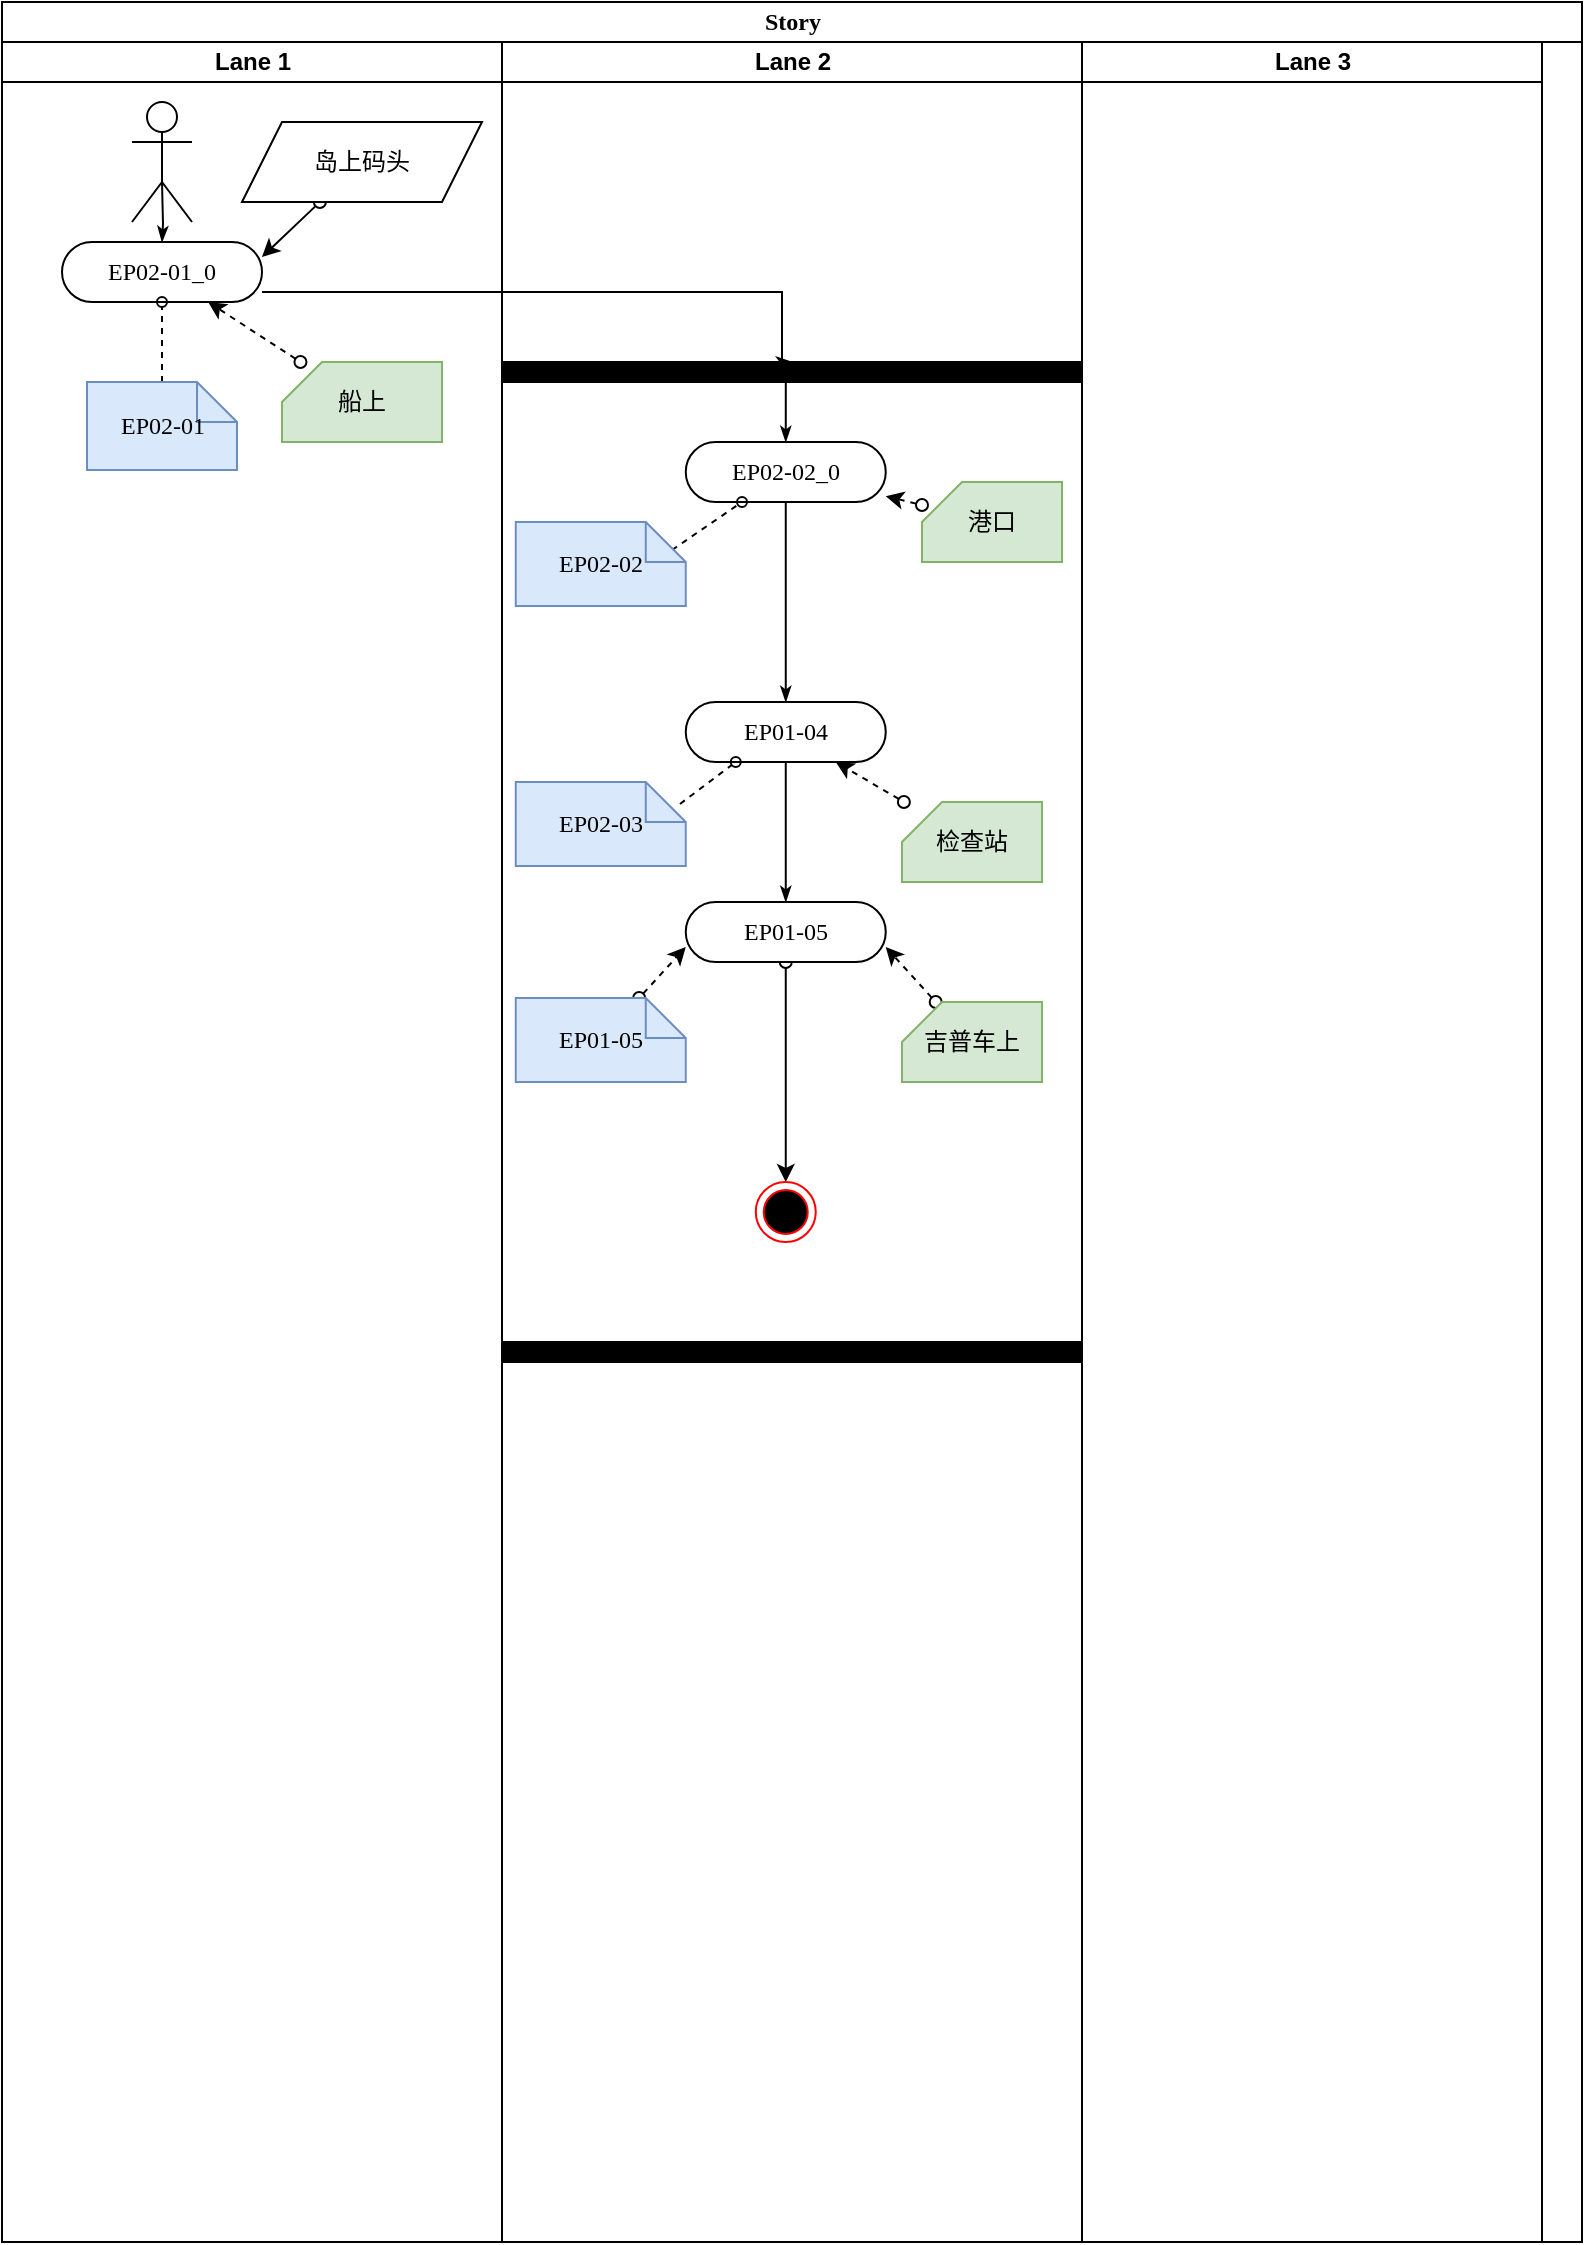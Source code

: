 <mxfile version="14.4.3" type="github">
  <diagram id="XIK9H97A5gseS5-NOI1o" name="Page-1">
    <mxGraphModel dx="1038" dy="1717" grid="1" gridSize="10" guides="1" tooltips="1" connect="1" arrows="1" fold="1" page="1" pageScale="1" pageWidth="827" pageHeight="1169" math="0" shadow="0">
      <root>
        <mxCell id="0" />
        <mxCell id="1" parent="0" />
        <mxCell id="5zJiyV36zIbj9Qw8zsY4-2" value="Story" style="swimlane;html=1;childLayout=stackLayout;startSize=20;rounded=0;shadow=0;comic=0;labelBackgroundColor=none;strokeWidth=1;fontFamily=Verdana;fontSize=12;align=center;" vertex="1" parent="1">
          <mxGeometry x="30" y="-1080" width="790" height="1120" as="geometry" />
        </mxCell>
        <mxCell id="5zJiyV36zIbj9Qw8zsY4-3" value="Lane 1" style="swimlane;html=1;startSize=20;" vertex="1" parent="5zJiyV36zIbj9Qw8zsY4-2">
          <mxGeometry y="20" width="250" height="1100" as="geometry" />
        </mxCell>
        <mxCell id="5zJiyV36zIbj9Qw8zsY4-4" value="EP02-01_0" style="rounded=1;whiteSpace=wrap;html=1;shadow=0;comic=0;labelBackgroundColor=none;strokeWidth=1;fontFamily=Verdana;fontSize=12;align=center;arcSize=50;" vertex="1" parent="5zJiyV36zIbj9Qw8zsY4-3">
          <mxGeometry x="30" y="100" width="100" height="30" as="geometry" />
        </mxCell>
        <mxCell id="5zJiyV36zIbj9Qw8zsY4-5" style="edgeStyle=none;rounded=0;html=1;dashed=1;labelBackgroundColor=none;startArrow=none;startFill=0;startSize=5;endArrow=oval;endFill=0;endSize=5;jettySize=auto;orthogonalLoop=1;strokeWidth=1;fontFamily=Verdana;fontSize=12;entryX=0.5;entryY=1;entryDx=0;entryDy=0;exitX=0.5;exitY=0;exitDx=0;exitDy=0;exitPerimeter=0;" edge="1" parent="5zJiyV36zIbj9Qw8zsY4-3" source="5zJiyV36zIbj9Qw8zsY4-7" target="5zJiyV36zIbj9Qw8zsY4-4">
          <mxGeometry relative="1" as="geometry">
            <mxPoint x="150" y="257.878" as="sourcePoint" />
            <mxPoint x="112.955" y="238" as="targetPoint" />
          </mxGeometry>
        </mxCell>
        <mxCell id="5zJiyV36zIbj9Qw8zsY4-6" style="edgeStyle=orthogonalEdgeStyle;rounded=0;html=1;labelBackgroundColor=none;startArrow=none;startFill=0;startSize=5;endArrow=classicThin;endFill=1;endSize=5;jettySize=auto;orthogonalLoop=1;strokeWidth=1;fontFamily=Verdana;fontSize=12" edge="1" parent="5zJiyV36zIbj9Qw8zsY4-3" target="5zJiyV36zIbj9Qw8zsY4-4">
          <mxGeometry relative="1" as="geometry">
            <mxPoint x="80" y="70" as="sourcePoint" />
          </mxGeometry>
        </mxCell>
        <mxCell id="5zJiyV36zIbj9Qw8zsY4-7" value="EP02-01" style="shape=note;whiteSpace=wrap;html=1;rounded=0;shadow=0;comic=0;labelBackgroundColor=none;strokeWidth=1;fontFamily=Verdana;fontSize=12;align=center;size=20;fillColor=#dae8fc;strokeColor=#6c8ebf;" vertex="1" parent="5zJiyV36zIbj9Qw8zsY4-3">
          <mxGeometry x="42.5" y="170" width="75" height="44" as="geometry" />
        </mxCell>
        <mxCell id="5zJiyV36zIbj9Qw8zsY4-8" value="" style="shape=umlActor;verticalLabelPosition=bottom;verticalAlign=top;html=1;outlineConnect=0;" vertex="1" parent="5zJiyV36zIbj9Qw8zsY4-3">
          <mxGeometry x="65" y="30" width="30" height="60" as="geometry" />
        </mxCell>
        <mxCell id="5zJiyV36zIbj9Qw8zsY4-9" style="edgeStyle=none;rounded=0;orthogonalLoop=1;jettySize=auto;html=1;dashed=1;startArrow=oval;startFill=0;" edge="1" parent="5zJiyV36zIbj9Qw8zsY4-3" source="5zJiyV36zIbj9Qw8zsY4-10" target="5zJiyV36zIbj9Qw8zsY4-4">
          <mxGeometry relative="1" as="geometry" />
        </mxCell>
        <mxCell id="5zJiyV36zIbj9Qw8zsY4-10" value="船上" style="shape=card;whiteSpace=wrap;html=1;size=20;fillColor=#d5e8d4;strokeColor=#82b366;" vertex="1" parent="5zJiyV36zIbj9Qw8zsY4-3">
          <mxGeometry x="140" y="160" width="80" height="40" as="geometry" />
        </mxCell>
        <mxCell id="5zJiyV36zIbj9Qw8zsY4-11" style="edgeStyle=none;rounded=0;orthogonalLoop=1;jettySize=auto;html=1;entryX=1;entryY=0.25;entryDx=0;entryDy=0;startArrow=oval;startFill=0;" edge="1" parent="5zJiyV36zIbj9Qw8zsY4-3" source="5zJiyV36zIbj9Qw8zsY4-12" target="5zJiyV36zIbj9Qw8zsY4-4">
          <mxGeometry relative="1" as="geometry" />
        </mxCell>
        <mxCell id="5zJiyV36zIbj9Qw8zsY4-12" value="岛上码头" style="shape=parallelogram;perimeter=parallelogramPerimeter;whiteSpace=wrap;html=1;fixedSize=1;" vertex="1" parent="5zJiyV36zIbj9Qw8zsY4-3">
          <mxGeometry x="120" y="40" width="120" height="40" as="geometry" />
        </mxCell>
        <mxCell id="5zJiyV36zIbj9Qw8zsY4-13" value="Lane 2" style="swimlane;html=1;startSize=20;" vertex="1" parent="5zJiyV36zIbj9Qw8zsY4-2">
          <mxGeometry x="250" y="20" width="290" height="1100" as="geometry" />
        </mxCell>
        <mxCell id="5zJiyV36zIbj9Qw8zsY4-14" value="" style="whiteSpace=wrap;html=1;rounded=0;shadow=0;comic=0;labelBackgroundColor=none;strokeWidth=1;fillColor=#000000;fontFamily=Verdana;fontSize=12;align=center;rotation=0;" vertex="1" parent="5zJiyV36zIbj9Qw8zsY4-13">
          <mxGeometry y="160" width="290" height="10" as="geometry" />
        </mxCell>
        <mxCell id="5zJiyV36zIbj9Qw8zsY4-15" value="EP02-02_0" style="rounded=1;whiteSpace=wrap;html=1;shadow=0;comic=0;labelBackgroundColor=none;strokeWidth=1;fontFamily=Verdana;fontSize=12;align=center;arcSize=50;" vertex="1" parent="5zJiyV36zIbj9Qw8zsY4-13">
          <mxGeometry x="91.88" y="200" width="100" height="30" as="geometry" />
        </mxCell>
        <mxCell id="5zJiyV36zIbj9Qw8zsY4-16" style="edgeStyle=orthogonalEdgeStyle;rounded=0;html=1;exitX=0.25;exitY=1;entryX=0.5;entryY=0;labelBackgroundColor=none;startArrow=none;startFill=0;startSize=5;endArrow=classicThin;endFill=1;endSize=5;jettySize=auto;orthogonalLoop=1;strokeWidth=1;fontFamily=Verdana;fontSize=12" edge="1" parent="5zJiyV36zIbj9Qw8zsY4-13" source="5zJiyV36zIbj9Qw8zsY4-14" target="5zJiyV36zIbj9Qw8zsY4-15">
          <mxGeometry relative="1" as="geometry">
            <Array as="points">
              <mxPoint x="142" y="170" />
            </Array>
          </mxGeometry>
        </mxCell>
        <mxCell id="5zJiyV36zIbj9Qw8zsY4-17" value="EP01-04" style="rounded=1;whiteSpace=wrap;html=1;shadow=0;comic=0;labelBackgroundColor=none;strokeWidth=1;fontFamily=Verdana;fontSize=12;align=center;arcSize=50;" vertex="1" parent="5zJiyV36zIbj9Qw8zsY4-13">
          <mxGeometry x="91.88" y="330" width="100" height="30" as="geometry" />
        </mxCell>
        <mxCell id="5zJiyV36zIbj9Qw8zsY4-18" style="edgeStyle=none;rounded=0;html=1;labelBackgroundColor=none;startArrow=none;startFill=0;startSize=5;endArrow=oval;endFill=0;endSize=5;jettySize=auto;orthogonalLoop=1;strokeWidth=1;fontFamily=Verdana;fontSize=12;dashed=1;" edge="1" parent="5zJiyV36zIbj9Qw8zsY4-13" target="5zJiyV36zIbj9Qw8zsY4-15">
          <mxGeometry relative="1" as="geometry">
            <mxPoint x="85.005" y="254" as="sourcePoint" />
          </mxGeometry>
        </mxCell>
        <mxCell id="5zJiyV36zIbj9Qw8zsY4-19" style="edgeStyle=none;rounded=0;html=1;labelBackgroundColor=none;startArrow=none;startFill=0;startSize=5;endArrow=classicThin;endFill=1;endSize=5;jettySize=auto;orthogonalLoop=1;strokeWidth=1;fontFamily=Verdana;fontSize=12" edge="1" parent="5zJiyV36zIbj9Qw8zsY4-13" source="5zJiyV36zIbj9Qw8zsY4-17">
          <mxGeometry relative="1" as="geometry">
            <mxPoint x="141.88" y="430" as="targetPoint" />
          </mxGeometry>
        </mxCell>
        <mxCell id="5zJiyV36zIbj9Qw8zsY4-20" style="edgeStyle=none;rounded=0;html=1;labelBackgroundColor=none;startArrow=none;startFill=0;startSize=5;endArrow=classicThin;endFill=1;endSize=5;jettySize=auto;orthogonalLoop=1;strokeWidth=1;fontFamily=Verdana;fontSize=12;entryX=0.5;entryY=0;entryDx=0;entryDy=0;" edge="1" parent="5zJiyV36zIbj9Qw8zsY4-13" source="5zJiyV36zIbj9Qw8zsY4-15" target="5zJiyV36zIbj9Qw8zsY4-17">
          <mxGeometry relative="1" as="geometry">
            <mxPoint x="140.568" y="290" as="targetPoint" />
          </mxGeometry>
        </mxCell>
        <mxCell id="5zJiyV36zIbj9Qw8zsY4-21" value="EP02-02" style="shape=note;whiteSpace=wrap;html=1;rounded=0;shadow=0;comic=0;labelBackgroundColor=none;strokeWidth=1;fontFamily=Verdana;fontSize=12;align=center;size=20;fillColor=#dae8fc;strokeColor=#6c8ebf;" vertex="1" parent="5zJiyV36zIbj9Qw8zsY4-13">
          <mxGeometry x="6.88" y="240" width="85" height="42" as="geometry" />
        </mxCell>
        <mxCell id="5zJiyV36zIbj9Qw8zsY4-22" value="EP02-03" style="shape=note;whiteSpace=wrap;html=1;rounded=0;shadow=0;comic=0;labelBackgroundColor=none;strokeWidth=1;fontFamily=Verdana;fontSize=12;align=center;size=20;fillColor=#dae8fc;strokeColor=#6c8ebf;" vertex="1" parent="5zJiyV36zIbj9Qw8zsY4-13">
          <mxGeometry x="6.88" y="370" width="85" height="42" as="geometry" />
        </mxCell>
        <mxCell id="5zJiyV36zIbj9Qw8zsY4-23" style="edgeStyle=none;rounded=0;html=1;labelBackgroundColor=none;startArrow=none;startFill=0;startSize=5;endArrow=oval;endFill=0;endSize=5;jettySize=auto;orthogonalLoop=1;strokeWidth=1;fontFamily=Verdana;fontSize=12;dashed=1;entryX=0.25;entryY=1;entryDx=0;entryDy=0;exitX=0.966;exitY=0.262;exitDx=0;exitDy=0;exitPerimeter=0;" edge="1" parent="5zJiyV36zIbj9Qw8zsY4-13" source="5zJiyV36zIbj9Qw8zsY4-22" target="5zJiyV36zIbj9Qw8zsY4-17">
          <mxGeometry relative="1" as="geometry">
            <mxPoint x="110" y="400" as="sourcePoint" />
            <mxPoint x="80" y="330" as="targetPoint" />
          </mxGeometry>
        </mxCell>
        <mxCell id="5zJiyV36zIbj9Qw8zsY4-24" style="edgeStyle=none;rounded=0;orthogonalLoop=1;jettySize=auto;html=1;entryX=0.5;entryY=0;entryDx=0;entryDy=0;startArrow=oval;startFill=0;" edge="1" parent="5zJiyV36zIbj9Qw8zsY4-13" source="5zJiyV36zIbj9Qw8zsY4-25" target="5zJiyV36zIbj9Qw8zsY4-34">
          <mxGeometry relative="1" as="geometry" />
        </mxCell>
        <mxCell id="5zJiyV36zIbj9Qw8zsY4-25" value="EP01-05" style="rounded=1;whiteSpace=wrap;html=1;shadow=0;comic=0;labelBackgroundColor=none;strokeWidth=1;fontFamily=Verdana;fontSize=12;align=center;arcSize=50;" vertex="1" parent="5zJiyV36zIbj9Qw8zsY4-13">
          <mxGeometry x="91.88" y="430" width="100" height="30" as="geometry" />
        </mxCell>
        <mxCell id="5zJiyV36zIbj9Qw8zsY4-26" style="edgeStyle=none;rounded=0;orthogonalLoop=1;jettySize=auto;html=1;dashed=1;startArrow=oval;startFill=0;" edge="1" parent="5zJiyV36zIbj9Qw8zsY4-13" source="5zJiyV36zIbj9Qw8zsY4-27" target="5zJiyV36zIbj9Qw8zsY4-15">
          <mxGeometry relative="1" as="geometry" />
        </mxCell>
        <mxCell id="5zJiyV36zIbj9Qw8zsY4-27" value="港口" style="shape=card;whiteSpace=wrap;html=1;size=20;fillColor=#d5e8d4;strokeColor=#82b366;" vertex="1" parent="5zJiyV36zIbj9Qw8zsY4-13">
          <mxGeometry x="210" y="220" width="70" height="40" as="geometry" />
        </mxCell>
        <mxCell id="5zJiyV36zIbj9Qw8zsY4-28" style="edgeStyle=none;rounded=0;orthogonalLoop=1;jettySize=auto;html=1;entryX=0.75;entryY=1;entryDx=0;entryDy=0;dashed=1;startArrow=oval;startFill=0;" edge="1" parent="5zJiyV36zIbj9Qw8zsY4-13" source="5zJiyV36zIbj9Qw8zsY4-29" target="5zJiyV36zIbj9Qw8zsY4-17">
          <mxGeometry relative="1" as="geometry" />
        </mxCell>
        <mxCell id="5zJiyV36zIbj9Qw8zsY4-29" value="检查站" style="shape=card;whiteSpace=wrap;html=1;size=20;fillColor=#d5e8d4;strokeColor=#82b366;" vertex="1" parent="5zJiyV36zIbj9Qw8zsY4-13">
          <mxGeometry x="200" y="380" width="70" height="40" as="geometry" />
        </mxCell>
        <mxCell id="5zJiyV36zIbj9Qw8zsY4-30" style="edgeStyle=none;rounded=0;orthogonalLoop=1;jettySize=auto;html=1;entryX=1;entryY=0.75;entryDx=0;entryDy=0;dashed=1;startArrow=oval;startFill=0;" edge="1" parent="5zJiyV36zIbj9Qw8zsY4-13" source="5zJiyV36zIbj9Qw8zsY4-31" target="5zJiyV36zIbj9Qw8zsY4-25">
          <mxGeometry relative="1" as="geometry" />
        </mxCell>
        <mxCell id="5zJiyV36zIbj9Qw8zsY4-31" value="吉普车上" style="shape=card;whiteSpace=wrap;html=1;size=20;fillColor=#d5e8d4;strokeColor=#82b366;" vertex="1" parent="5zJiyV36zIbj9Qw8zsY4-13">
          <mxGeometry x="200" y="480" width="70" height="40" as="geometry" />
        </mxCell>
        <mxCell id="5zJiyV36zIbj9Qw8zsY4-32" style="edgeStyle=none;rounded=0;orthogonalLoop=1;jettySize=auto;html=1;entryX=0;entryY=0.75;entryDx=0;entryDy=0;dashed=1;startArrow=oval;startFill=0;" edge="1" parent="5zJiyV36zIbj9Qw8zsY4-13" source="5zJiyV36zIbj9Qw8zsY4-33" target="5zJiyV36zIbj9Qw8zsY4-25">
          <mxGeometry relative="1" as="geometry" />
        </mxCell>
        <mxCell id="5zJiyV36zIbj9Qw8zsY4-33" value="EP01-05" style="shape=note;whiteSpace=wrap;html=1;rounded=0;shadow=0;comic=0;labelBackgroundColor=none;strokeWidth=1;fontFamily=Verdana;fontSize=12;align=center;size=20;fillColor=#dae8fc;strokeColor=#6c8ebf;" vertex="1" parent="5zJiyV36zIbj9Qw8zsY4-13">
          <mxGeometry x="6.88" y="478" width="85" height="42" as="geometry" />
        </mxCell>
        <mxCell id="5zJiyV36zIbj9Qw8zsY4-34" value="" style="ellipse;html=1;shape=endState;fillColor=#000000;strokeColor=#ff0000;" vertex="1" parent="5zJiyV36zIbj9Qw8zsY4-13">
          <mxGeometry x="126.88" y="570" width="30" height="30" as="geometry" />
        </mxCell>
        <mxCell id="5zJiyV36zIbj9Qw8zsY4-35" value="" style="whiteSpace=wrap;html=1;rounded=0;shadow=0;comic=0;labelBackgroundColor=none;strokeWidth=1;fillColor=#000000;fontFamily=Verdana;fontSize=12;align=center;rotation=0;" vertex="1" parent="5zJiyV36zIbj9Qw8zsY4-13">
          <mxGeometry y="650" width="290" height="10" as="geometry" />
        </mxCell>
        <mxCell id="5zJiyV36zIbj9Qw8zsY4-36" value="Lane 3" style="swimlane;html=1;startSize=20;" vertex="1" parent="5zJiyV36zIbj9Qw8zsY4-2">
          <mxGeometry x="540" y="20" width="230" height="1100" as="geometry" />
        </mxCell>
        <mxCell id="5zJiyV36zIbj9Qw8zsY4-37" style="rounded=0;html=1;labelBackgroundColor=none;startArrow=none;startFill=0;startSize=5;endArrow=classicThin;endFill=1;endSize=5;jettySize=auto;orthogonalLoop=1;strokeWidth=1;fontFamily=Verdana;fontSize=12" edge="1" parent="5zJiyV36zIbj9Qw8zsY4-36">
          <mxGeometry relative="1" as="geometry">
            <mxPoint x="61.25" y="268" as="targetPoint" />
          </mxGeometry>
        </mxCell>
        <mxCell id="5zJiyV36zIbj9Qw8zsY4-38" style="edgeStyle=none;rounded=0;html=1;labelBackgroundColor=none;startArrow=none;startFill=0;startSize=5;endArrow=classicThin;endFill=1;endSize=5;jettySize=auto;orthogonalLoop=1;strokeWidth=1;fontFamily=Verdana;fontSize=12" edge="1" parent="5zJiyV36zIbj9Qw8zsY4-36">
          <mxGeometry relative="1" as="geometry">
            <mxPoint x="35" y="367.222" as="targetPoint" />
          </mxGeometry>
        </mxCell>
        <mxCell id="5zJiyV36zIbj9Qw8zsY4-39" style="edgeStyle=none;rounded=0;html=1;labelBackgroundColor=none;startArrow=none;startFill=0;startSize=5;endArrow=classicThin;endFill=1;endSize=5;jettySize=auto;orthogonalLoop=1;strokeWidth=1;fontFamily=Verdana;fontSize=12" edge="1" parent="5zJiyV36zIbj9Qw8zsY4-36">
          <mxGeometry relative="1" as="geometry">
            <mxPoint x="70.565" y="298" as="sourcePoint" />
          </mxGeometry>
        </mxCell>
        <mxCell id="5zJiyV36zIbj9Qw8zsY4-40" style="edgeStyle=none;rounded=0;html=1;dashed=1;labelBackgroundColor=none;startArrow=none;startFill=0;startSize=5;endArrow=oval;endFill=0;endSize=5;jettySize=auto;orthogonalLoop=1;strokeWidth=1;fontFamily=Verdana;fontSize=12" edge="1" parent="5zJiyV36zIbj9Qw8zsY4-36">
          <mxGeometry relative="1" as="geometry">
            <mxPoint x="160" y="257.878" as="sourcePoint" />
          </mxGeometry>
        </mxCell>
        <mxCell id="5zJiyV36zIbj9Qw8zsY4-41" style="edgeStyle=none;rounded=0;html=1;dashed=1;labelBackgroundColor=none;startArrow=none;startFill=0;startSize=5;endArrow=oval;endFill=0;endSize=5;jettySize=auto;orthogonalLoop=1;strokeWidth=1;fontFamily=Verdana;fontSize=12" edge="1" parent="5zJiyV36zIbj9Qw8zsY4-36">
          <mxGeometry relative="1" as="geometry">
            <mxPoint x="85" y="281.814" as="targetPoint" />
          </mxGeometry>
        </mxCell>
        <mxCell id="5zJiyV36zIbj9Qw8zsY4-42" style="edgeStyle=none;rounded=0;html=1;dashed=1;labelBackgroundColor=none;startArrow=none;startFill=0;startSize=5;endArrow=oval;endFill=0;endSize=5;jettySize=auto;orthogonalLoop=1;strokeWidth=1;fontFamily=Verdana;fontSize=12" edge="1" parent="5zJiyV36zIbj9Qw8zsY4-36">
          <mxGeometry relative="1" as="geometry">
            <mxPoint x="154.744" y="415" as="sourcePoint" />
          </mxGeometry>
        </mxCell>
        <mxCell id="5zJiyV36zIbj9Qw8zsY4-43" style="edgeStyle=none;rounded=0;html=1;dashed=1;labelBackgroundColor=none;startArrow=none;startFill=0;startSize=5;endArrow=oval;endFill=0;endSize=5;jettySize=auto;orthogonalLoop=1;strokeWidth=1;fontFamily=Verdana;fontSize=12" edge="1" parent="5zJiyV36zIbj9Qw8zsY4-36">
          <mxGeometry relative="1" as="geometry">
            <mxPoint x="35" y="389.538" as="targetPoint" />
          </mxGeometry>
        </mxCell>
        <mxCell id="5zJiyV36zIbj9Qw8zsY4-44" style="edgeStyle=orthogonalEdgeStyle;rounded=0;html=1;entryX=0.5;entryY=0;labelBackgroundColor=none;startArrow=none;startFill=0;startSize=5;endArrow=classicThin;endFill=1;endSize=5;jettySize=auto;orthogonalLoop=1;strokeWidth=1;fontFamily=Verdana;fontSize=12" edge="1" parent="5zJiyV36zIbj9Qw8zsY4-2" source="5zJiyV36zIbj9Qw8zsY4-4" target="5zJiyV36zIbj9Qw8zsY4-14">
          <mxGeometry relative="1" as="geometry">
            <Array as="points">
              <mxPoint x="390" y="145" />
            </Array>
          </mxGeometry>
        </mxCell>
      </root>
    </mxGraphModel>
  </diagram>
</mxfile>
